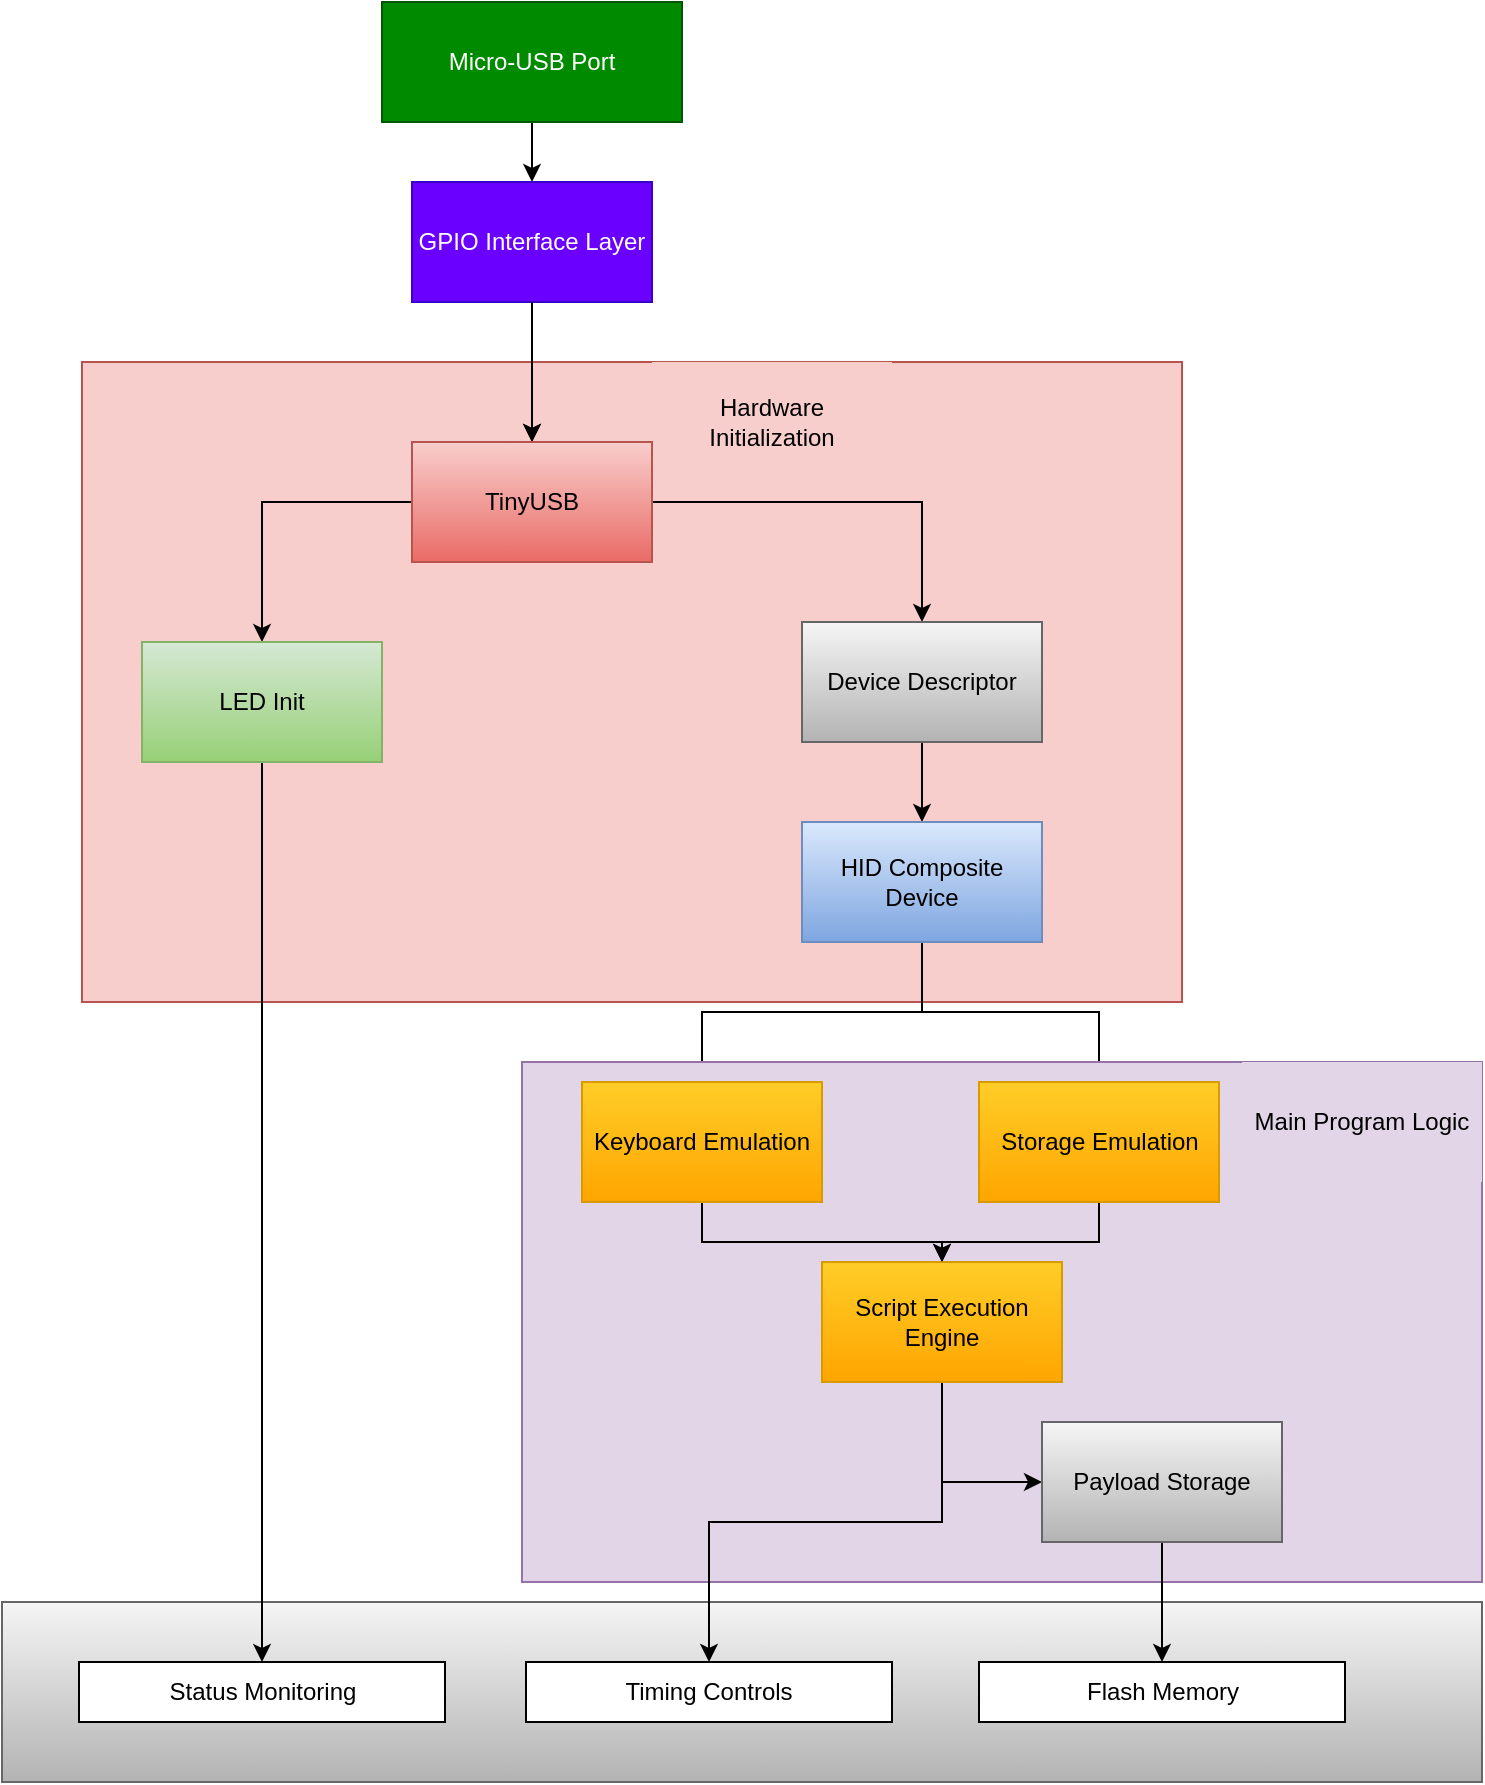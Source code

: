 <mxfile version="26.0.7">
  <diagram name="Page-1" id="fMWPBlB6XbLdJ0Pf5lyP">
    <mxGraphModel dx="1728" dy="902" grid="1" gridSize="10" guides="1" tooltips="1" connect="1" arrows="1" fold="1" page="1" pageScale="1" pageWidth="1654" pageHeight="1169" math="0" shadow="0">
      <root>
        <mxCell id="0" />
        <mxCell id="1" parent="0" />
        <mxCell id="y1jBoSduMsLymryLVSX6-45" value="" style="rounded=0;whiteSpace=wrap;html=1;fillColor=#f5f5f5;gradientColor=#b3b3b3;strokeColor=#666666;" vertex="1" parent="1">
          <mxGeometry x="630" y="890" width="740" height="90" as="geometry" />
        </mxCell>
        <mxCell id="y1jBoSduMsLymryLVSX6-10" value="" style="rounded=0;whiteSpace=wrap;html=1;fillColor=#f8cecc;strokeColor=#b85450;" vertex="1" parent="1">
          <mxGeometry x="670" y="270" width="550" height="320" as="geometry" />
        </mxCell>
        <mxCell id="y1jBoSduMsLymryLVSX6-11" value="Hardware Initialization" style="rounded=0;whiteSpace=wrap;html=1;strokeColor=none;fillColor=#f8cecc;" vertex="1" parent="1">
          <mxGeometry x="955" y="270" width="120" height="60" as="geometry" />
        </mxCell>
        <mxCell id="y1jBoSduMsLymryLVSX6-2" style="edgeStyle=orthogonalEdgeStyle;rounded=0;orthogonalLoop=1;jettySize=auto;html=1;" edge="1" parent="1" source="y1jBoSduMsLymryLVSX6-1" target="y1jBoSduMsLymryLVSX6-3">
          <mxGeometry relative="1" as="geometry">
            <mxPoint x="895" y="230" as="targetPoint" />
          </mxGeometry>
        </mxCell>
        <mxCell id="y1jBoSduMsLymryLVSX6-1" value="Micro-USB Port" style="rounded=0;whiteSpace=wrap;html=1;fillColor=#008a00;fontColor=#ffffff;strokeColor=#005700;" vertex="1" parent="1">
          <mxGeometry x="820" y="90" width="150" height="60" as="geometry" />
        </mxCell>
        <mxCell id="y1jBoSduMsLymryLVSX6-4" style="edgeStyle=orthogonalEdgeStyle;rounded=0;orthogonalLoop=1;jettySize=auto;html=1;" edge="1" parent="1" source="y1jBoSduMsLymryLVSX6-9" target="y1jBoSduMsLymryLVSX6-5">
          <mxGeometry relative="1" as="geometry">
            <mxPoint x="895" y="330" as="targetPoint" />
          </mxGeometry>
        </mxCell>
        <mxCell id="y1jBoSduMsLymryLVSX6-8" style="edgeStyle=orthogonalEdgeStyle;rounded=0;orthogonalLoop=1;jettySize=auto;html=1;" edge="1" parent="1" source="y1jBoSduMsLymryLVSX6-3" target="y1jBoSduMsLymryLVSX6-9">
          <mxGeometry relative="1" as="geometry">
            <mxPoint x="950" y="310" as="targetPoint" />
          </mxGeometry>
        </mxCell>
        <mxCell id="y1jBoSduMsLymryLVSX6-3" value="GPIO Interface Layer" style="rounded=0;whiteSpace=wrap;html=1;fillColor=#6a00ff;fontColor=#ffffff;strokeColor=#3700CC;" vertex="1" parent="1">
          <mxGeometry x="835" y="180" width="120" height="60" as="geometry" />
        </mxCell>
        <mxCell id="y1jBoSduMsLymryLVSX6-44" style="edgeStyle=orthogonalEdgeStyle;rounded=0;orthogonalLoop=1;jettySize=auto;html=1;" edge="1" parent="1" source="y1jBoSduMsLymryLVSX6-5" target="y1jBoSduMsLymryLVSX6-39">
          <mxGeometry relative="1" as="geometry" />
        </mxCell>
        <mxCell id="y1jBoSduMsLymryLVSX6-5" value="LED Init" style="rounded=0;whiteSpace=wrap;html=1;fillColor=#d5e8d4;gradientColor=#97d077;strokeColor=#82b366;" vertex="1" parent="1">
          <mxGeometry x="700" y="410" width="120" height="60" as="geometry" />
        </mxCell>
        <mxCell id="y1jBoSduMsLymryLVSX6-22" style="edgeStyle=orthogonalEdgeStyle;rounded=0;orthogonalLoop=1;jettySize=auto;html=1;" edge="1" parent="1" source="y1jBoSduMsLymryLVSX6-9" target="y1jBoSduMsLymryLVSX6-20">
          <mxGeometry relative="1" as="geometry" />
        </mxCell>
        <mxCell id="y1jBoSduMsLymryLVSX6-24" style="edgeStyle=orthogonalEdgeStyle;rounded=0;orthogonalLoop=1;jettySize=auto;html=1;" edge="1" parent="1" source="y1jBoSduMsLymryLVSX6-20" target="y1jBoSduMsLymryLVSX6-23">
          <mxGeometry relative="1" as="geometry" />
        </mxCell>
        <mxCell id="y1jBoSduMsLymryLVSX6-20" value="Device Descriptor" style="rounded=0;whiteSpace=wrap;html=1;fillColor=#f5f5f5;gradientColor=#b3b3b3;strokeColor=#666666;" vertex="1" parent="1">
          <mxGeometry x="1030" y="400" width="120" height="60" as="geometry" />
        </mxCell>
        <mxCell id="y1jBoSduMsLymryLVSX6-32" style="edgeStyle=orthogonalEdgeStyle;rounded=0;orthogonalLoop=1;jettySize=auto;html=1;" edge="1" parent="1" source="y1jBoSduMsLymryLVSX6-23" target="y1jBoSduMsLymryLVSX6-29">
          <mxGeometry relative="1" as="geometry" />
        </mxCell>
        <mxCell id="y1jBoSduMsLymryLVSX6-47" style="edgeStyle=orthogonalEdgeStyle;rounded=0;orthogonalLoop=1;jettySize=auto;html=1;" edge="1" parent="1" source="y1jBoSduMsLymryLVSX6-23" target="y1jBoSduMsLymryLVSX6-46">
          <mxGeometry relative="1" as="geometry" />
        </mxCell>
        <mxCell id="y1jBoSduMsLymryLVSX6-23" value="HID Composite Device" style="rounded=0;whiteSpace=wrap;html=1;fillColor=#dae8fc;strokeColor=#6c8ebf;gradientColor=#7ea6e0;" vertex="1" parent="1">
          <mxGeometry x="1030" y="500" width="120" height="60" as="geometry" />
        </mxCell>
        <mxCell id="y1jBoSduMsLymryLVSX6-25" value="" style="edgeStyle=orthogonalEdgeStyle;rounded=0;orthogonalLoop=1;jettySize=auto;html=1;" edge="1" parent="1" source="y1jBoSduMsLymryLVSX6-3" target="y1jBoSduMsLymryLVSX6-9">
          <mxGeometry relative="1" as="geometry">
            <mxPoint x="775" y="470" as="targetPoint" />
            <mxPoint x="895" y="240" as="sourcePoint" />
          </mxGeometry>
        </mxCell>
        <mxCell id="y1jBoSduMsLymryLVSX6-9" value="TinyUSB" style="rounded=0;whiteSpace=wrap;html=1;fillColor=#f8cecc;strokeColor=#b85450;gradientColor=#ea6b66;" vertex="1" parent="1">
          <mxGeometry x="835" y="310" width="120" height="60" as="geometry" />
        </mxCell>
        <mxCell id="y1jBoSduMsLymryLVSX6-27" value="" style="rounded=0;whiteSpace=wrap;html=1;fillColor=#e1d5e7;strokeColor=#9673a6;" vertex="1" parent="1">
          <mxGeometry x="890" y="620" width="480" height="260" as="geometry" />
        </mxCell>
        <mxCell id="y1jBoSduMsLymryLVSX6-28" value="Main Program Logic" style="rounded=0;whiteSpace=wrap;html=1;fillColor=#e1d5e7;strokeColor=none;" vertex="1" parent="1">
          <mxGeometry x="1250" y="620" width="120" height="60" as="geometry" />
        </mxCell>
        <mxCell id="y1jBoSduMsLymryLVSX6-33" style="edgeStyle=orthogonalEdgeStyle;rounded=0;orthogonalLoop=1;jettySize=auto;html=1;" edge="1" parent="1" source="y1jBoSduMsLymryLVSX6-29" target="y1jBoSduMsLymryLVSX6-30">
          <mxGeometry relative="1" as="geometry">
            <Array as="points">
              <mxPoint x="980" y="710" />
              <mxPoint x="1100" y="710" />
            </Array>
          </mxGeometry>
        </mxCell>
        <mxCell id="y1jBoSduMsLymryLVSX6-29" value="Keyboard Emulation" style="rounded=0;whiteSpace=wrap;html=1;fillColor=#ffcd28;gradientColor=#ffa500;strokeColor=#d79b00;" vertex="1" parent="1">
          <mxGeometry x="920" y="630" width="120" height="60" as="geometry" />
        </mxCell>
        <mxCell id="y1jBoSduMsLymryLVSX6-36" style="edgeStyle=orthogonalEdgeStyle;rounded=0;orthogonalLoop=1;jettySize=auto;html=1;entryX=0;entryY=0.5;entryDx=0;entryDy=0;" edge="1" parent="1" source="y1jBoSduMsLymryLVSX6-30" target="y1jBoSduMsLymryLVSX6-31">
          <mxGeometry relative="1" as="geometry" />
        </mxCell>
        <mxCell id="y1jBoSduMsLymryLVSX6-43" style="edgeStyle=orthogonalEdgeStyle;rounded=0;orthogonalLoop=1;jettySize=auto;html=1;entryX=0.5;entryY=0;entryDx=0;entryDy=0;" edge="1" parent="1" source="y1jBoSduMsLymryLVSX6-30" target="y1jBoSduMsLymryLVSX6-40">
          <mxGeometry relative="1" as="geometry" />
        </mxCell>
        <mxCell id="y1jBoSduMsLymryLVSX6-30" value="Script Execution Engine" style="rounded=0;whiteSpace=wrap;html=1;fillColor=#ffcd28;gradientColor=#ffa500;strokeColor=#d79b00;" vertex="1" parent="1">
          <mxGeometry x="1040" y="720" width="120" height="60" as="geometry" />
        </mxCell>
        <mxCell id="y1jBoSduMsLymryLVSX6-42" style="edgeStyle=orthogonalEdgeStyle;rounded=0;orthogonalLoop=1;jettySize=auto;html=1;" edge="1" parent="1" source="y1jBoSduMsLymryLVSX6-31" target="y1jBoSduMsLymryLVSX6-41">
          <mxGeometry relative="1" as="geometry" />
        </mxCell>
        <mxCell id="y1jBoSduMsLymryLVSX6-31" value="Payload Storage" style="rounded=0;whiteSpace=wrap;html=1;fillColor=#f5f5f5;gradientColor=#b3b3b3;strokeColor=#666666;" vertex="1" parent="1">
          <mxGeometry x="1150" y="800" width="120" height="60" as="geometry" />
        </mxCell>
        <mxCell id="y1jBoSduMsLymryLVSX6-39" value="Status Monitoring" style="rounded=0;whiteSpace=wrap;html=1;" vertex="1" parent="1">
          <mxGeometry x="668.5" y="920" width="183" height="30" as="geometry" />
        </mxCell>
        <mxCell id="y1jBoSduMsLymryLVSX6-40" value="Timing Controls" style="rounded=0;whiteSpace=wrap;html=1;" vertex="1" parent="1">
          <mxGeometry x="892" y="920" width="183" height="30" as="geometry" />
        </mxCell>
        <mxCell id="y1jBoSduMsLymryLVSX6-41" value="Flash Memory" style="rounded=0;whiteSpace=wrap;html=1;" vertex="1" parent="1">
          <mxGeometry x="1118.5" y="920" width="183" height="30" as="geometry" />
        </mxCell>
        <mxCell id="y1jBoSduMsLymryLVSX6-48" style="edgeStyle=orthogonalEdgeStyle;rounded=0;orthogonalLoop=1;jettySize=auto;html=1;exitX=0.5;exitY=1;exitDx=0;exitDy=0;entryX=0.5;entryY=0;entryDx=0;entryDy=0;" edge="1" parent="1" source="y1jBoSduMsLymryLVSX6-46" target="y1jBoSduMsLymryLVSX6-30">
          <mxGeometry relative="1" as="geometry" />
        </mxCell>
        <mxCell id="y1jBoSduMsLymryLVSX6-46" value="Storage Emulation" style="rounded=0;whiteSpace=wrap;html=1;fillColor=#ffcd28;gradientColor=#ffa500;strokeColor=#d79b00;" vertex="1" parent="1">
          <mxGeometry x="1118.5" y="630" width="120" height="60" as="geometry" />
        </mxCell>
      </root>
    </mxGraphModel>
  </diagram>
</mxfile>
